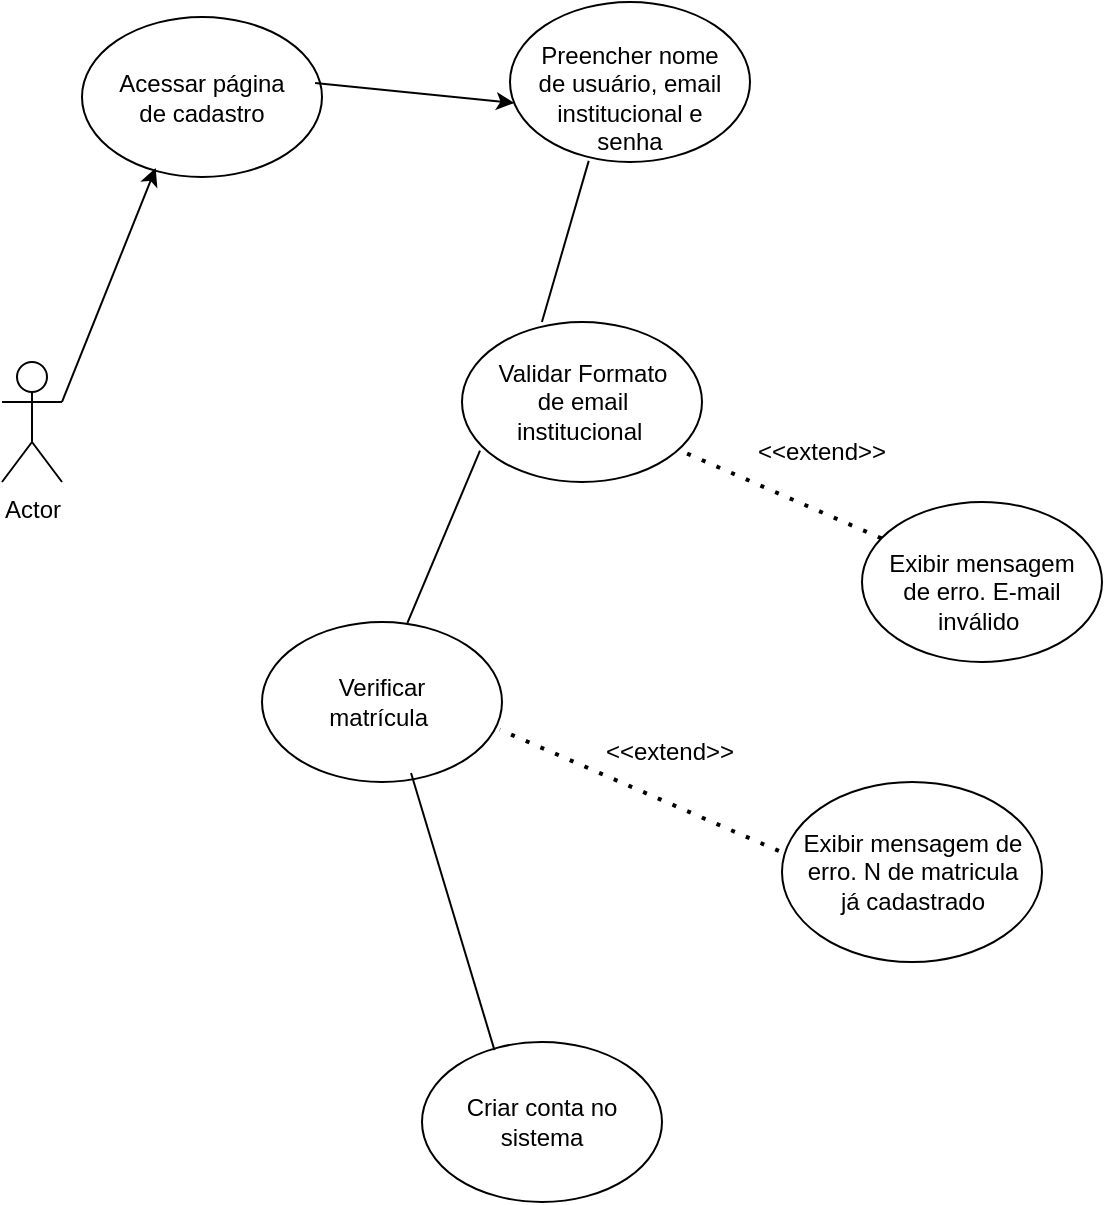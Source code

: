 <mxfile version="26.2.14">
  <diagram name="Página-1" id="LGixri6_6vdK695f-0r9">
    <mxGraphModel grid="0" page="1" gridSize="10" guides="1" tooltips="1" connect="1" arrows="1" fold="1" pageScale="1" pageWidth="827" pageHeight="1169" background="none" math="0" shadow="0">
      <root>
        <mxCell id="0" />
        <mxCell id="1" parent="0" />
        <object label="Actor" id="8rCbv8XQy2G4jj8nVuq--5">
          <mxCell style="shape=umlActor;verticalLabelPosition=bottom;verticalAlign=top;html=1;outlineConnect=0;" vertex="1" parent="1">
            <mxGeometry x="100" y="230" width="30" height="60" as="geometry" />
          </mxCell>
        </object>
        <mxCell id="8rCbv8XQy2G4jj8nVuq--17" value="" style="ellipse;whiteSpace=wrap;html=1;" vertex="1" parent="1">
          <mxGeometry x="330" y="210" width="120" height="80" as="geometry" />
        </mxCell>
        <mxCell id="8rCbv8XQy2G4jj8nVuq--19" value="" style="ellipse;whiteSpace=wrap;html=1;" vertex="1" parent="1">
          <mxGeometry x="230" y="360" width="120" height="80" as="geometry" />
        </mxCell>
        <mxCell id="8rCbv8XQy2G4jj8nVuq--20" value="" style="ellipse;whiteSpace=wrap;html=1;" vertex="1" parent="1">
          <mxGeometry x="354" y="50" width="120" height="80" as="geometry" />
        </mxCell>
        <mxCell id="8rCbv8XQy2G4jj8nVuq--21" value="Preencher nome de usuário, email institucional e senha" style="text;strokeColor=none;align=center;fillColor=none;html=1;verticalAlign=middle;whiteSpace=wrap;rounded=0;" vertex="1" parent="1">
          <mxGeometry x="364" y="90" width="100" height="15" as="geometry" />
        </mxCell>
        <mxCell id="8rCbv8XQy2G4jj8nVuq--22" value="Validar Formato de email institucional&amp;nbsp;" style="text;strokeColor=none;align=center;fillColor=none;html=1;verticalAlign=middle;whiteSpace=wrap;rounded=0;" vertex="1" parent="1">
          <mxGeometry x="339.5" y="237.5" width="101" height="25" as="geometry" />
        </mxCell>
        <mxCell id="8rCbv8XQy2G4jj8nVuq--23" value="Verificar matrícula&amp;nbsp;" style="text;strokeColor=none;align=center;fillColor=none;html=1;verticalAlign=middle;whiteSpace=wrap;rounded=0;" vertex="1" parent="1">
          <mxGeometry x="260" y="385" width="60" height="30" as="geometry" />
        </mxCell>
        <mxCell id="8rCbv8XQy2G4jj8nVuq--24" value="" style="ellipse;whiteSpace=wrap;html=1;" vertex="1" parent="1">
          <mxGeometry x="310" y="570" width="120" height="80" as="geometry" />
        </mxCell>
        <mxCell id="8rCbv8XQy2G4jj8nVuq--25" value="Criar conta no sistema" style="text;strokeColor=none;align=center;fillColor=none;html=1;verticalAlign=middle;whiteSpace=wrap;rounded=0;" vertex="1" parent="1">
          <mxGeometry x="315" y="595" width="110" height="30" as="geometry" />
        </mxCell>
        <mxCell id="8rCbv8XQy2G4jj8nVuq--29" value="" style="endArrow=none;html=1;rounded=0;entryX=0.075;entryY=0.804;entryDx=0;entryDy=0;entryPerimeter=0;exitX=0.606;exitY=0.005;exitDx=0;exitDy=0;exitPerimeter=0;" edge="1" parent="1" source="8rCbv8XQy2G4jj8nVuq--19" target="8rCbv8XQy2G4jj8nVuq--17">
          <mxGeometry width="50" height="50" relative="1" as="geometry">
            <mxPoint x="310" y="350" as="sourcePoint" />
            <mxPoint x="360" y="300" as="targetPoint" />
          </mxGeometry>
        </mxCell>
        <mxCell id="8rCbv8XQy2G4jj8nVuq--30" value="" style="endArrow=none;html=1;rounded=0;exitX=0.333;exitY=0;exitDx=0;exitDy=0;exitPerimeter=0;entryX=0.328;entryY=0.993;entryDx=0;entryDy=0;entryPerimeter=0;" edge="1" parent="1" source="8rCbv8XQy2G4jj8nVuq--17" target="8rCbv8XQy2G4jj8nVuq--20">
          <mxGeometry width="50" height="50" relative="1" as="geometry">
            <mxPoint x="350" y="170" as="sourcePoint" />
            <mxPoint x="400" y="120" as="targetPoint" />
          </mxGeometry>
        </mxCell>
        <mxCell id="8rCbv8XQy2G4jj8nVuq--31" value="" style="endArrow=none;html=1;rounded=0;exitX=0.621;exitY=0.944;exitDx=0;exitDy=0;exitPerimeter=0;entryX=0.302;entryY=0.051;entryDx=0;entryDy=0;entryPerimeter=0;" edge="1" parent="1" source="8rCbv8XQy2G4jj8nVuq--19" target="8rCbv8XQy2G4jj8nVuq--24">
          <mxGeometry width="50" height="50" relative="1" as="geometry">
            <mxPoint x="390" y="390" as="sourcePoint" />
            <mxPoint x="440" y="340" as="targetPoint" />
          </mxGeometry>
        </mxCell>
        <mxCell id="8rCbv8XQy2G4jj8nVuq--33" value="" style="ellipse;whiteSpace=wrap;html=1;" vertex="1" parent="1">
          <mxGeometry x="140" y="57.5" width="120" height="80" as="geometry" />
        </mxCell>
        <mxCell id="8rCbv8XQy2G4jj8nVuq--34" value="Acessar página de cadastro" style="text;strokeColor=none;align=center;fillColor=none;html=1;verticalAlign=middle;whiteSpace=wrap;rounded=0;" vertex="1" parent="1">
          <mxGeometry x="150" y="82.5" width="100" height="30" as="geometry" />
        </mxCell>
        <mxCell id="8rCbv8XQy2G4jj8nVuq--35" value="" style="endArrow=classic;html=1;rounded=0;exitX=1;exitY=0.333;exitDx=0;exitDy=0;exitPerimeter=0;entryX=0.307;entryY=0.944;entryDx=0;entryDy=0;entryPerimeter=0;" edge="1" parent="1" source="8rCbv8XQy2G4jj8nVuq--5" target="8rCbv8XQy2G4jj8nVuq--33">
          <mxGeometry width="50" height="50" relative="1" as="geometry">
            <mxPoint x="140" y="220" as="sourcePoint" />
            <mxPoint x="190" y="170" as="targetPoint" />
          </mxGeometry>
        </mxCell>
        <mxCell id="8rCbv8XQy2G4jj8nVuq--36" value="" style="endArrow=classic;html=1;rounded=0;exitX=0.971;exitY=0.412;exitDx=0;exitDy=0;exitPerimeter=0;entryX=0.018;entryY=0.631;entryDx=0;entryDy=0;entryPerimeter=0;" edge="1" parent="1" source="8rCbv8XQy2G4jj8nVuq--33" target="8rCbv8XQy2G4jj8nVuq--20">
          <mxGeometry width="50" height="50" relative="1" as="geometry">
            <mxPoint x="289.5" y="137.5" as="sourcePoint" />
            <mxPoint x="339.5" y="87.5" as="targetPoint" />
          </mxGeometry>
        </mxCell>
        <mxCell id="8rCbv8XQy2G4jj8nVuq--37" value="" style="ellipse;whiteSpace=wrap;html=1;" vertex="1" parent="1">
          <mxGeometry x="530" y="300" width="120" height="80" as="geometry" />
        </mxCell>
        <mxCell id="8rCbv8XQy2G4jj8nVuq--38" value="" style="endArrow=none;dashed=1;html=1;dashPattern=1 3;strokeWidth=2;rounded=0;entryX=0.928;entryY=0.816;entryDx=0;entryDy=0;entryPerimeter=0;" edge="1" parent="1" source="8rCbv8XQy2G4jj8nVuq--37" target="8rCbv8XQy2G4jj8nVuq--17">
          <mxGeometry width="50" height="50" relative="1" as="geometry">
            <mxPoint x="390" y="380" as="sourcePoint" />
            <mxPoint x="440" y="330" as="targetPoint" />
          </mxGeometry>
        </mxCell>
        <mxCell id="8rCbv8XQy2G4jj8nVuq--39" value="&amp;lt;&amp;lt;extend&amp;gt;&amp;gt;" style="text;strokeColor=none;align=center;fillColor=none;html=1;verticalAlign=middle;whiteSpace=wrap;rounded=0;" vertex="1" parent="1">
          <mxGeometry x="480" y="260" width="60" height="30" as="geometry" />
        </mxCell>
        <mxCell id="8rCbv8XQy2G4jj8nVuq--40" value="Exibir mensagem de erro. E-mail inválido&amp;nbsp;" style="text;strokeColor=none;align=center;fillColor=none;html=1;verticalAlign=middle;whiteSpace=wrap;rounded=0;" vertex="1" parent="1">
          <mxGeometry x="535" y="330" width="110" height="30" as="geometry" />
        </mxCell>
        <mxCell id="8rCbv8XQy2G4jj8nVuq--41" value="" style="ellipse;whiteSpace=wrap;html=1;" vertex="1" parent="1">
          <mxGeometry x="490" y="440" width="130" height="90" as="geometry" />
        </mxCell>
        <mxCell id="8rCbv8XQy2G4jj8nVuq--42" value="Exibir mensagem de erro. N de matricula já cadastrado" style="text;strokeColor=none;align=center;fillColor=none;html=1;verticalAlign=middle;whiteSpace=wrap;rounded=0;" vertex="1" parent="1">
          <mxGeometry x="497.5" y="470" width="115" height="30" as="geometry" />
        </mxCell>
        <mxCell id="8rCbv8XQy2G4jj8nVuq--43" value="" style="endArrow=none;dashed=1;html=1;dashPattern=1 3;strokeWidth=2;rounded=0;entryX=0.991;entryY=0.673;entryDx=0;entryDy=0;entryPerimeter=0;exitX=-0.012;exitY=0.383;exitDx=0;exitDy=0;exitPerimeter=0;" edge="1" parent="1" source="8rCbv8XQy2G4jj8nVuq--41" target="8rCbv8XQy2G4jj8nVuq--19">
          <mxGeometry width="50" height="50" relative="1" as="geometry">
            <mxPoint x="474" y="470" as="sourcePoint" />
            <mxPoint x="375" y="427" as="targetPoint" />
          </mxGeometry>
        </mxCell>
        <mxCell id="8rCbv8XQy2G4jj8nVuq--44" value="&amp;lt;&amp;lt;extend&amp;gt;&amp;gt;" style="text;strokeColor=none;align=center;fillColor=none;html=1;verticalAlign=middle;whiteSpace=wrap;rounded=0;" vertex="1" parent="1">
          <mxGeometry x="404" y="410" width="60" height="30" as="geometry" />
        </mxCell>
      </root>
    </mxGraphModel>
  </diagram>
</mxfile>
